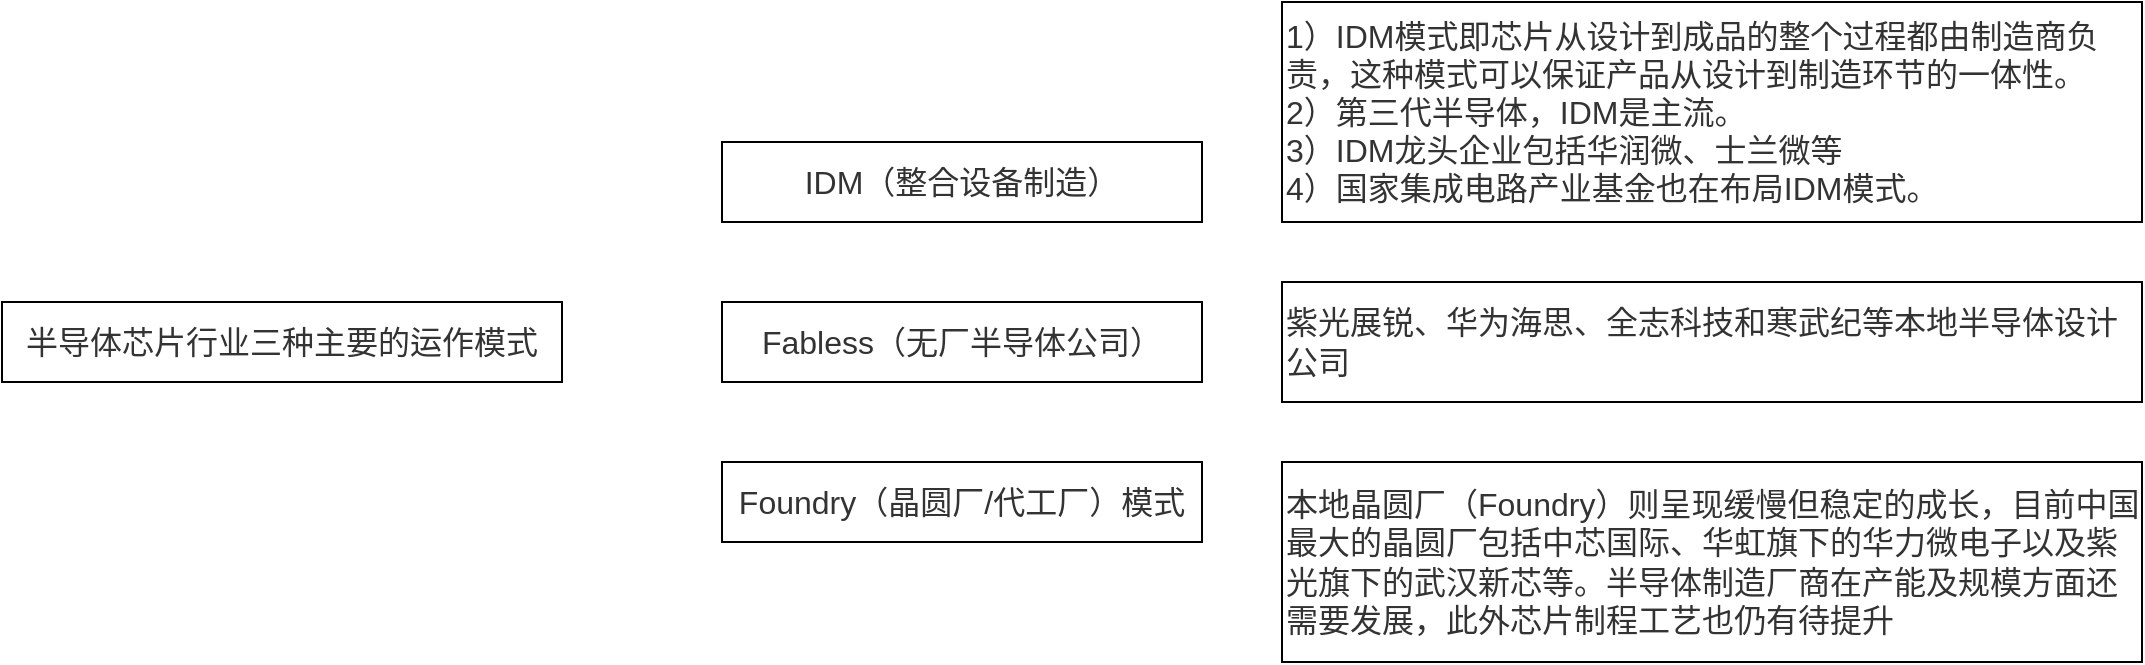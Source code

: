 <mxfile version="14.7.6" type="github">
  <diagram id="3AsJvsTymnn4svCff-Rb" name="Page-1">
    <mxGraphModel dx="786" dy="546" grid="1" gridSize="10" guides="1" tooltips="1" connect="1" arrows="1" fold="1" page="1" pageScale="1" pageWidth="827" pageHeight="1169" math="0" shadow="0">
      <root>
        <mxCell id="0" />
        <mxCell id="1" parent="0" />
        <mxCell id="_ud3qoN4hDUyJuRRGHcF-1" value="&lt;span style=&quot;color: rgb(51 , 51 , 51) ; font-family: &amp;#34;arial&amp;#34; ; font-size: 16px ; background-color: rgb(255 , 255 , 255)&quot;&gt;半导体芯片行业三种主要的运作模式&lt;/span&gt;" style="rounded=0;whiteSpace=wrap;html=1;" vertex="1" parent="1">
          <mxGeometry x="80" y="160" width="280" height="40" as="geometry" />
        </mxCell>
        <mxCell id="_ud3qoN4hDUyJuRRGHcF-2" value="&lt;span style=&quot;color: rgb(51 , 51 , 51) ; font-family: &amp;#34;arial&amp;#34; ; font-size: 16px ; background-color: rgb(255 , 255 , 255)&quot;&gt;IDM（整合设备制造）&lt;/span&gt;" style="rounded=0;whiteSpace=wrap;html=1;" vertex="1" parent="1">
          <mxGeometry x="440" y="80" width="240" height="40" as="geometry" />
        </mxCell>
        <mxCell id="_ud3qoN4hDUyJuRRGHcF-3" value="&lt;span style=&quot;color: rgb(51 , 51 , 51) ; font-family: &amp;#34;arial&amp;#34; ; font-size: 16px ; background-color: rgb(255 , 255 , 255)&quot;&gt;Fabless（无厂半导体公司）&lt;/span&gt;" style="rounded=0;whiteSpace=wrap;html=1;" vertex="1" parent="1">
          <mxGeometry x="440" y="160" width="240" height="40" as="geometry" />
        </mxCell>
        <mxCell id="_ud3qoN4hDUyJuRRGHcF-4" value="&lt;span style=&quot;color: rgb(51 , 51 , 51) ; font-family: &amp;#34;arial&amp;#34; ; font-size: 16px ; background-color: rgb(255 , 255 , 255)&quot;&gt;Foundry（晶圆厂/代工厂）模式&lt;/span&gt;" style="rounded=0;whiteSpace=wrap;html=1;" vertex="1" parent="1">
          <mxGeometry x="440" y="240" width="240" height="40" as="geometry" />
        </mxCell>
        <mxCell id="_ud3qoN4hDUyJuRRGHcF-5" value="&lt;span style=&quot;color: rgb(51 , 51 , 51) ; font-family: &amp;#34;arial&amp;#34; ; font-size: 16px ; background-color: rgb(255 , 255 , 255)&quot;&gt;1）IDM模式即芯片从设计到成品的整个过程都由制造商负责，这种模式可以保证产品从设计到制造环节的一体性。&lt;br&gt;2）&lt;/span&gt;&lt;span style=&quot;color: rgb(51 , 51 , 51) ; font-family: &amp;#34;arial&amp;#34; ; font-size: 16px ; background-color: rgb(255 , 255 , 255)&quot;&gt;第三代半导体，IDM是主流。&lt;br&gt;&lt;/span&gt;&lt;span style=&quot;color: rgb(51 , 51 , 51) ; font-family: &amp;#34;arial&amp;#34; ; font-size: 16px ; background-color: rgb(255 , 255 , 255)&quot;&gt;3）&lt;/span&gt;&lt;span style=&quot;color: rgb(51 , 51 , 51) ; font-family: &amp;#34;arial&amp;#34; ; font-size: 16px ; background-color: rgb(255 , 255 , 255)&quot;&gt;IDM龙头企业包括华润微、士兰微等&lt;br&gt;&lt;/span&gt;&lt;span style=&quot;color: rgb(51 , 51 , 51) ; font-family: &amp;#34;arial&amp;#34; ; font-size: 16px ; background-color: rgb(255 , 255 , 255)&quot;&gt;4）&lt;/span&gt;&lt;span style=&quot;color: rgb(51 , 51 , 51) ; font-family: &amp;#34;arial&amp;#34; ; font-size: 16px ; background-color: rgb(255 , 255 , 255)&quot;&gt;国家集成电路产业基金也在布局IDM模式。&lt;/span&gt;&lt;span style=&quot;color: rgb(51 , 51 , 51) ; font-family: &amp;#34;arial&amp;#34; ; font-size: 16px ; background-color: rgb(255 , 255 , 255)&quot;&gt;&lt;br&gt;&lt;/span&gt;" style="rounded=0;whiteSpace=wrap;html=1;align=left;" vertex="1" parent="1">
          <mxGeometry x="720" y="10" width="430" height="110" as="geometry" />
        </mxCell>
        <mxCell id="_ud3qoN4hDUyJuRRGHcF-6" value="&lt;span style=&quot;color: rgb(51 , 51 , 51) ; font-family: &amp;#34;arial&amp;#34; ; font-size: 16px ; background-color: rgb(255 , 255 , 255)&quot;&gt;紫光展锐、华为海思、全志科技和寒武纪等本地半导体设计公司&lt;/span&gt;" style="rounded=0;whiteSpace=wrap;html=1;align=left;" vertex="1" parent="1">
          <mxGeometry x="720" y="150" width="430" height="60" as="geometry" />
        </mxCell>
        <mxCell id="_ud3qoN4hDUyJuRRGHcF-7" value="&lt;span style=&quot;color: rgb(51 , 51 , 51) ; font-family: &amp;#34;arial&amp;#34; ; font-size: 16px ; background-color: rgb(255 , 255 , 255)&quot;&gt;本地晶圆厂（Foundry）则呈现缓慢但稳定的成长，目前中国最大的晶圆厂包括中芯国际、华虹旗下的华力微电子以及紫光旗下的武汉新芯等。半导体制造厂商在产能及规模方面还需要发展，此外芯片制程工艺也仍有待提升&lt;/span&gt;" style="rounded=0;whiteSpace=wrap;html=1;align=left;" vertex="1" parent="1">
          <mxGeometry x="720" y="240" width="430" height="100" as="geometry" />
        </mxCell>
      </root>
    </mxGraphModel>
  </diagram>
</mxfile>
